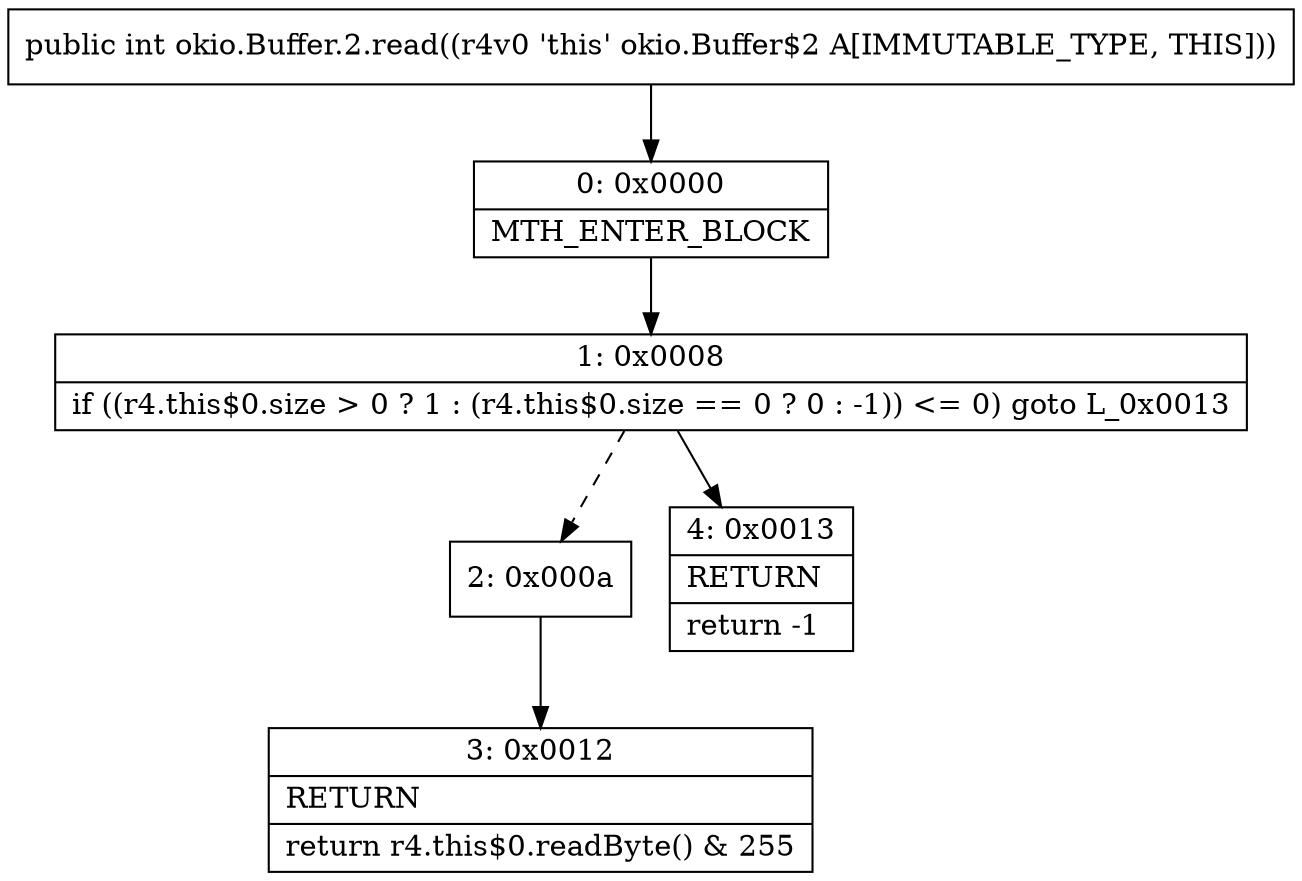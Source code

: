 digraph "CFG forokio.Buffer.2.read()I" {
Node_0 [shape=record,label="{0\:\ 0x0000|MTH_ENTER_BLOCK\l}"];
Node_1 [shape=record,label="{1\:\ 0x0008|if ((r4.this$0.size \> 0 ? 1 : (r4.this$0.size == 0 ? 0 : \-1)) \<= 0) goto L_0x0013\l}"];
Node_2 [shape=record,label="{2\:\ 0x000a}"];
Node_3 [shape=record,label="{3\:\ 0x0012|RETURN\l|return r4.this$0.readByte() & 255\l}"];
Node_4 [shape=record,label="{4\:\ 0x0013|RETURN\l|return \-1\l}"];
MethodNode[shape=record,label="{public int okio.Buffer.2.read((r4v0 'this' okio.Buffer$2 A[IMMUTABLE_TYPE, THIS])) }"];
MethodNode -> Node_0;
Node_0 -> Node_1;
Node_1 -> Node_2[style=dashed];
Node_1 -> Node_4;
Node_2 -> Node_3;
}

